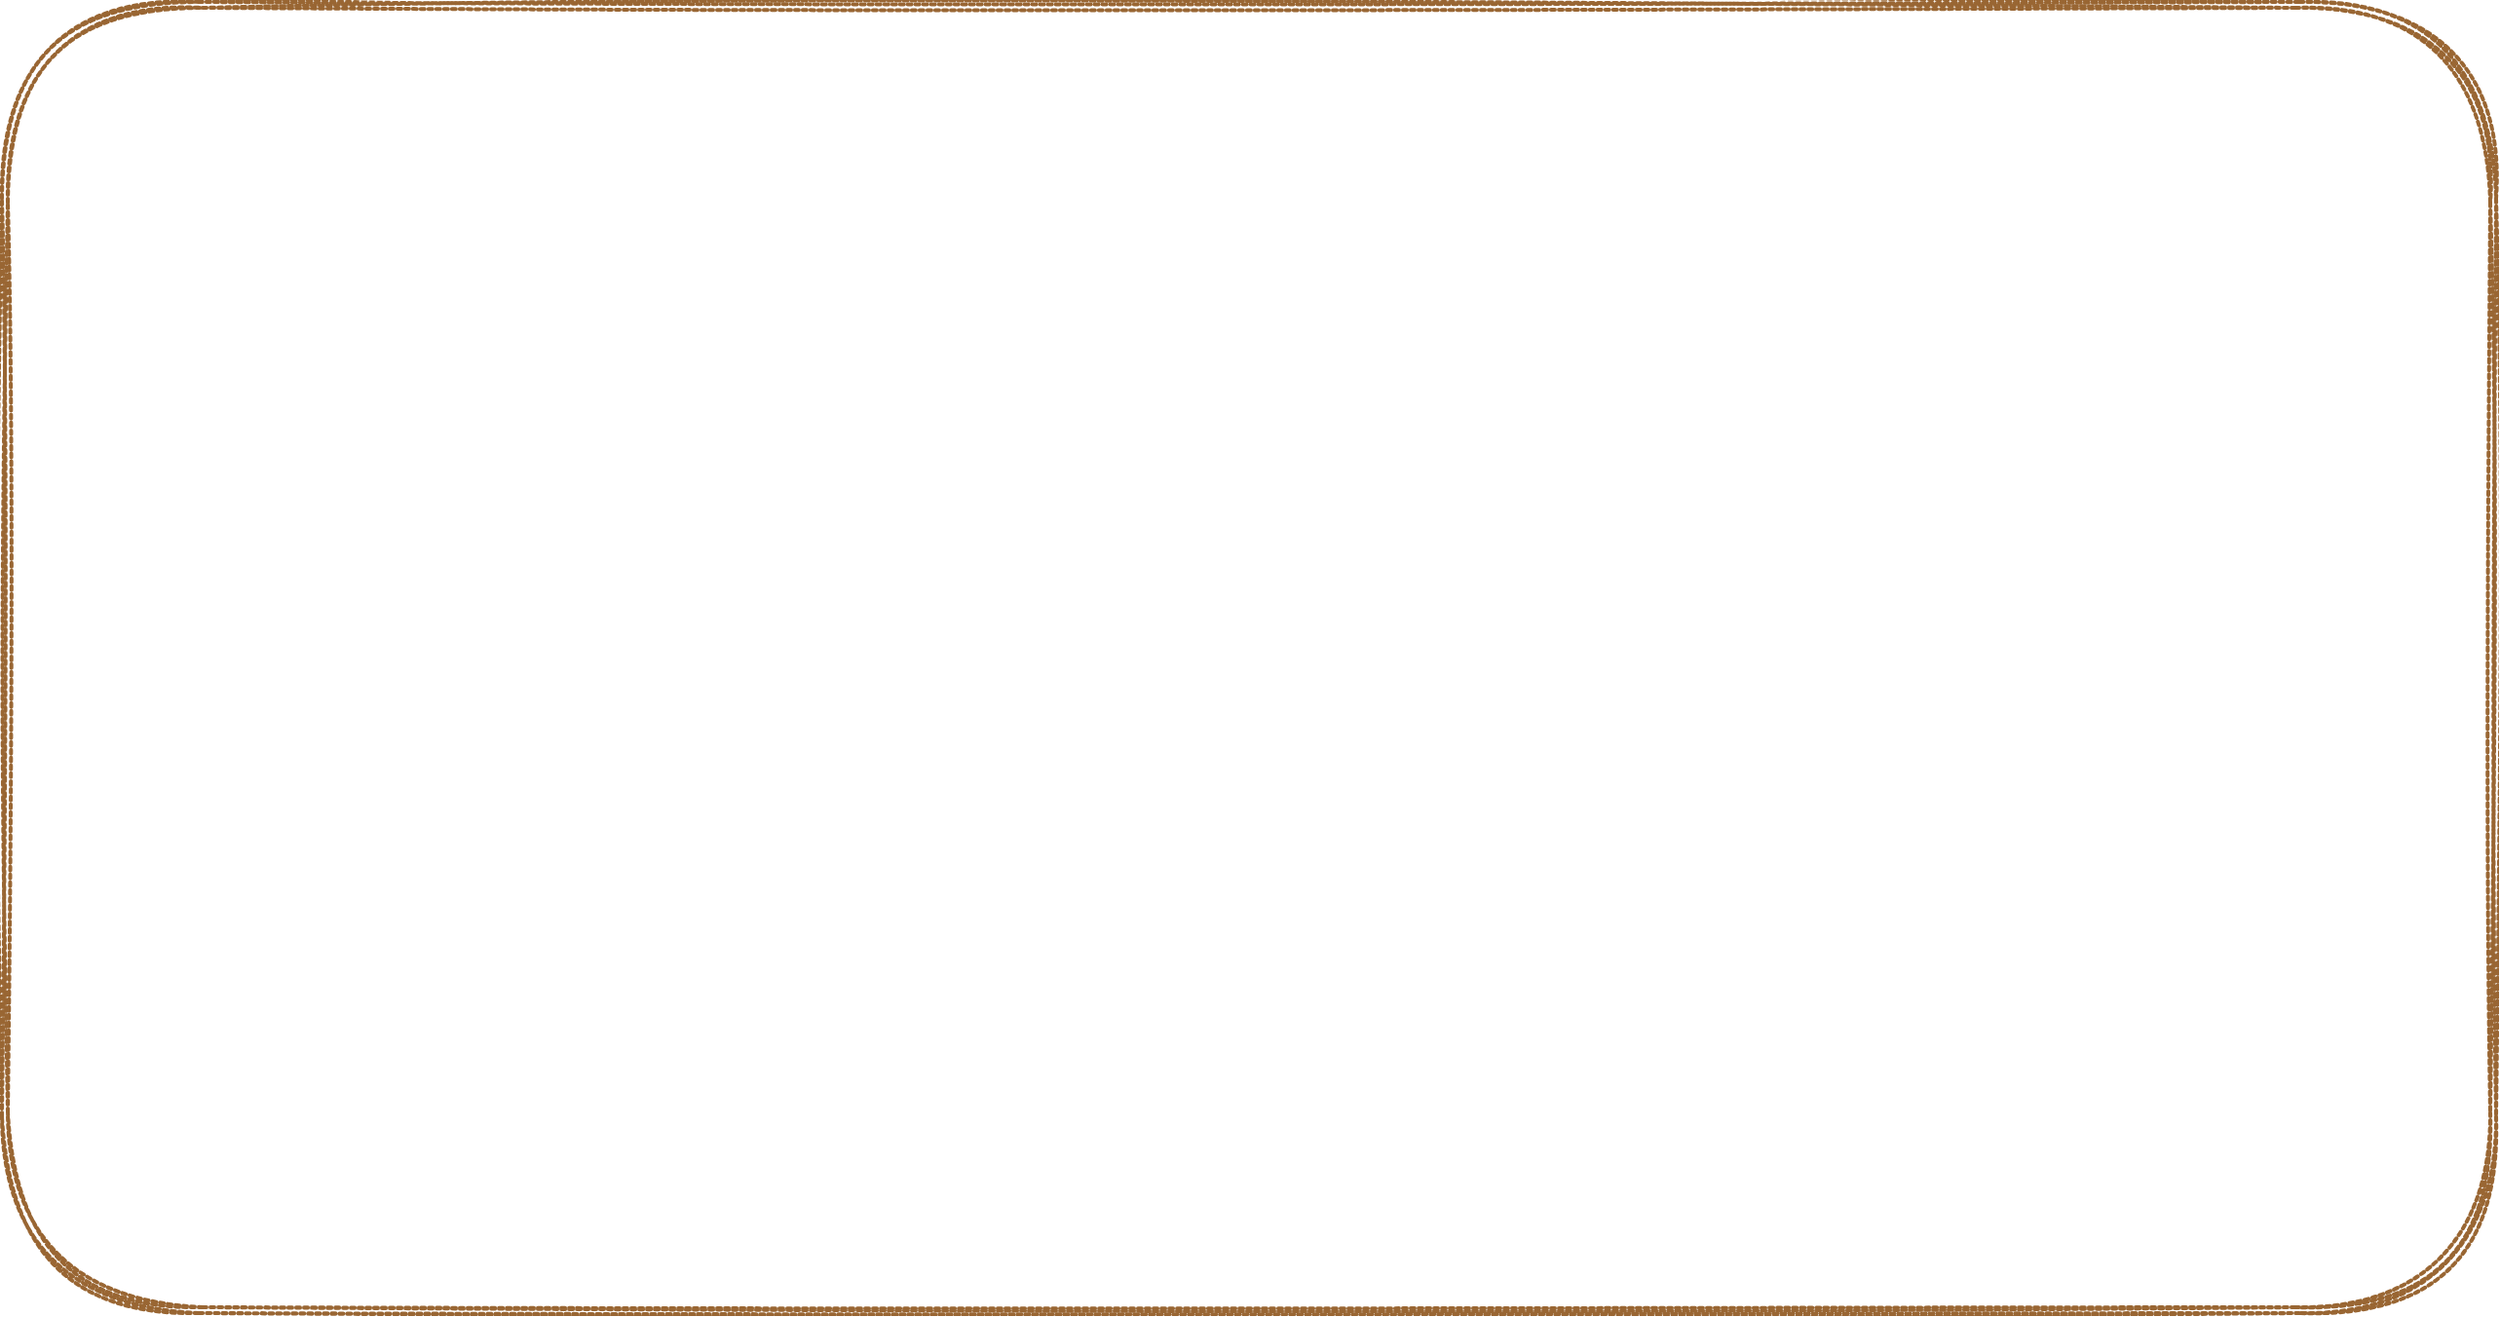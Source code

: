 <mxfile scale="2" border="0">
    <diagram id="teiMVdK-y_6o5-hTtrNA" name="Page-1">
        <mxGraphModel dx="1800" dy="1185" grid="1" gridSize="10" guides="1" tooltips="1" connect="1" arrows="1" fold="1" page="1" pageScale="1" pageWidth="1400" pageHeight="850" background="none" math="0" shadow="0">
            <root>
                <mxCell id="0"/>
                <mxCell id="1" parent="0"/>
                <mxCell id="2" value="" style="shape=ext;double=1;whiteSpace=wrap;html=1;fillColor=none;strokeColor=#996633;sketch=1;curveFitting=1;jiggle=2;glass=0;rounded=1;shadow=0;strokeWidth=2;dashed=1;dashPattern=1 1;labelBackgroundColor=none;" vertex="1" parent="1">
                    <mxGeometry x="160" y="60" width="1280" height="673" as="geometry"/>
                </mxCell>
            </root>
        </mxGraphModel>
    </diagram>
</mxfile>